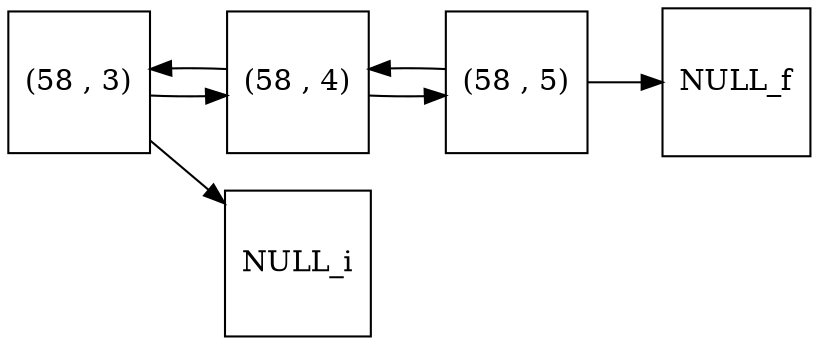 digraph G {
node [shape = square];
rankdir=LR;
s583 [label="(58 , 3)"]; 
s584 [label="(58 , 4)"]; 
s585 [label="(58 , 5)"]; 
s583 -> s584;
s584 -> s583;
s584 -> s585;
s585 -> s584;
s583 ->NULL_i ;
s585 -> NULL_f ;
}